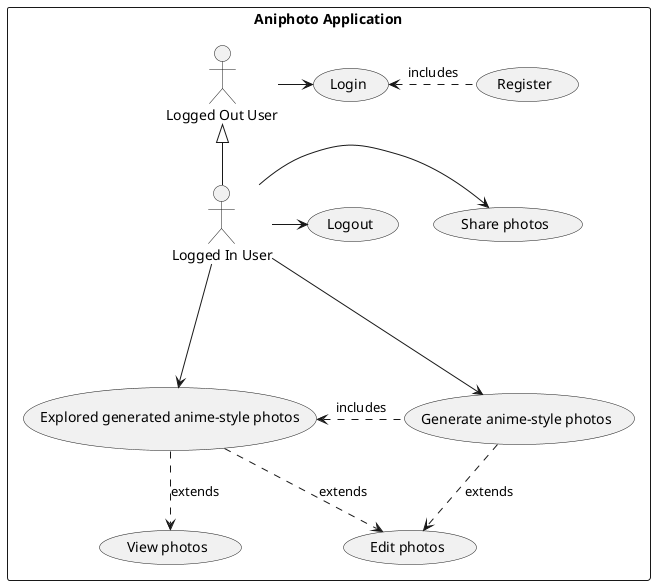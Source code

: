 @startuml "ANIPHOTO USE CASE DIAGRAM"

    rectangle "Aniphoto Application" {
        'Creating actors
        actor "Logged In User" as loggedInUser
        actor "Logged Out User" as loggedOutUser
        (Explored generated anime-style photos) as (Explore)
        (Generate anime-style photos) as (Generate)
        (Edit photos) as (Edit)
        (Share photos) as (Share)

        'Adding extensions
        loggedOutUser <|-- loggedInUser

        'Creating use cases of logged out user
        loggedOutUser --right-> (Login)
        (Login) <. (Register): includes

        'Creating use cases of logged in user
        loggedInUser --right-> (Logout)
        loggedInUser --down-> (Explore)
        loggedInUser --down-> (Generate)
        loggedInUser --right-> (Share)


        (Explore) <. (Generate): includes
        
        (Explore) .down.> (View photos): extends
        (Explore) .down.> (Edit): extends

        (Generate) .right.> (Edit): extends
    }

@enduml